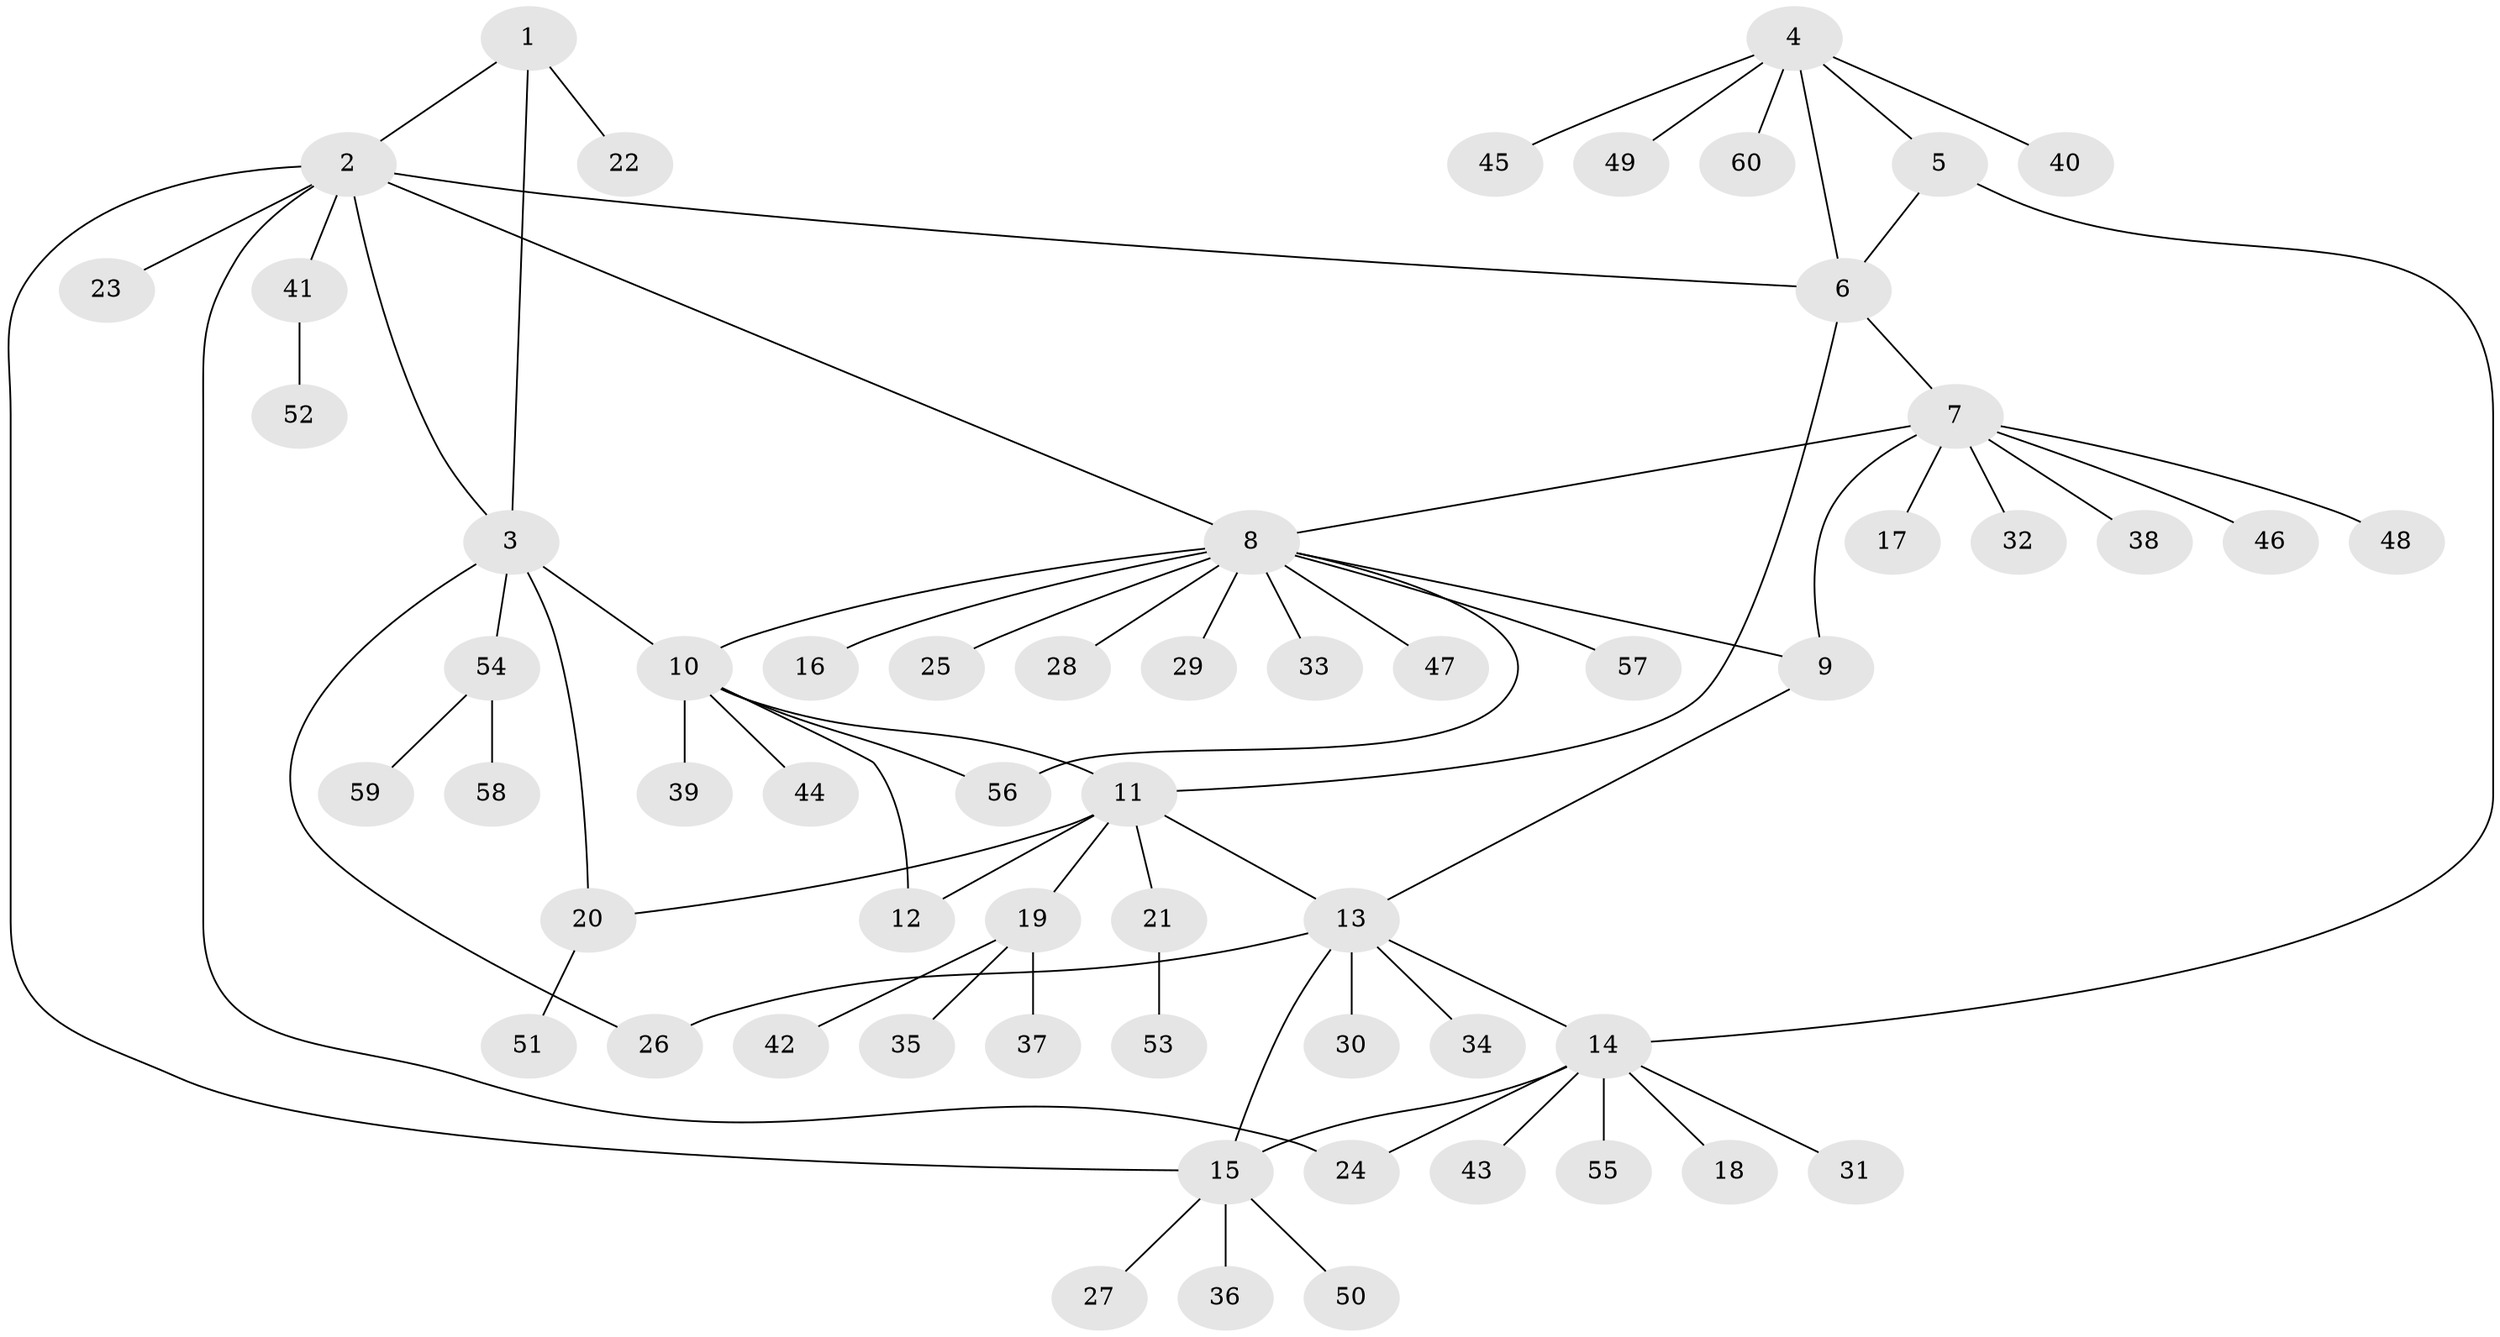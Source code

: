 // Generated by graph-tools (version 1.1) at 2025/50/03/09/25 03:50:33]
// undirected, 60 vertices, 74 edges
graph export_dot {
graph [start="1"]
  node [color=gray90,style=filled];
  1;
  2;
  3;
  4;
  5;
  6;
  7;
  8;
  9;
  10;
  11;
  12;
  13;
  14;
  15;
  16;
  17;
  18;
  19;
  20;
  21;
  22;
  23;
  24;
  25;
  26;
  27;
  28;
  29;
  30;
  31;
  32;
  33;
  34;
  35;
  36;
  37;
  38;
  39;
  40;
  41;
  42;
  43;
  44;
  45;
  46;
  47;
  48;
  49;
  50;
  51;
  52;
  53;
  54;
  55;
  56;
  57;
  58;
  59;
  60;
  1 -- 2;
  1 -- 3;
  1 -- 22;
  2 -- 3;
  2 -- 6;
  2 -- 8;
  2 -- 15;
  2 -- 23;
  2 -- 24;
  2 -- 41;
  3 -- 10;
  3 -- 20;
  3 -- 26;
  3 -- 54;
  4 -- 5;
  4 -- 6;
  4 -- 40;
  4 -- 45;
  4 -- 49;
  4 -- 60;
  5 -- 6;
  5 -- 14;
  6 -- 7;
  6 -- 11;
  7 -- 8;
  7 -- 9;
  7 -- 17;
  7 -- 32;
  7 -- 38;
  7 -- 46;
  7 -- 48;
  8 -- 9;
  8 -- 10;
  8 -- 16;
  8 -- 25;
  8 -- 28;
  8 -- 29;
  8 -- 33;
  8 -- 47;
  8 -- 56;
  8 -- 57;
  9 -- 13;
  10 -- 11;
  10 -- 12;
  10 -- 39;
  10 -- 44;
  10 -- 56;
  11 -- 12;
  11 -- 13;
  11 -- 19;
  11 -- 20;
  11 -- 21;
  13 -- 14;
  13 -- 15;
  13 -- 26;
  13 -- 30;
  13 -- 34;
  14 -- 15;
  14 -- 18;
  14 -- 24;
  14 -- 31;
  14 -- 43;
  14 -- 55;
  15 -- 27;
  15 -- 36;
  15 -- 50;
  19 -- 35;
  19 -- 37;
  19 -- 42;
  20 -- 51;
  21 -- 53;
  41 -- 52;
  54 -- 58;
  54 -- 59;
}
